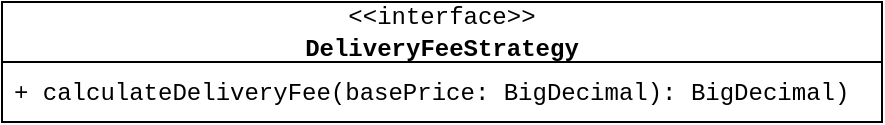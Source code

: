 <mxfile version="22.0.8" type="github">
  <diagram name="Page-1" id="-7ETQen3bGO1rM3MlZZh">
    <mxGraphModel dx="1492" dy="687" grid="1" gridSize="10" guides="1" tooltips="1" connect="1" arrows="1" fold="1" page="1" pageScale="1" pageWidth="850" pageHeight="1100" math="0" shadow="0">
      <root>
        <mxCell id="0" />
        <mxCell id="1" parent="0" />
        <mxCell id="0_LMvhm9P73d70vQuCAE-9" value="&lt;font face=&quot;Courier New&quot;&gt;&amp;lt;&amp;lt;interface&amp;gt;&amp;gt;&lt;br style=&quot;border-color: var(--border-color);&quot;&gt;&lt;b style=&quot;border-color: var(--border-color);&quot;&gt;DeliveryFeeStrategy&lt;/b&gt;&lt;/font&gt;" style="swimlane;fontStyle=0;childLayout=stackLayout;horizontal=1;startSize=30;horizontalStack=0;resizeParent=1;resizeParentMax=0;resizeLast=0;collapsible=1;marginBottom=0;whiteSpace=wrap;html=1;" vertex="1" parent="1">
          <mxGeometry x="80" y="280" width="440" height="60" as="geometry" />
        </mxCell>
        <mxCell id="0_LMvhm9P73d70vQuCAE-10" value="&lt;font face=&quot;Courier New&quot;&gt;+ calculateDeliveryFee(basePrice: BigDecimal): BigDecimal)&amp;nbsp;&lt;/font&gt;" style="text;strokeColor=none;fillColor=none;align=left;verticalAlign=middle;spacingLeft=4;spacingRight=4;overflow=hidden;points=[[0,0.5],[1,0.5]];portConstraint=eastwest;rotatable=0;whiteSpace=wrap;html=1;" vertex="1" parent="0_LMvhm9P73d70vQuCAE-9">
          <mxGeometry y="30" width="440" height="30" as="geometry" />
        </mxCell>
      </root>
    </mxGraphModel>
  </diagram>
</mxfile>
